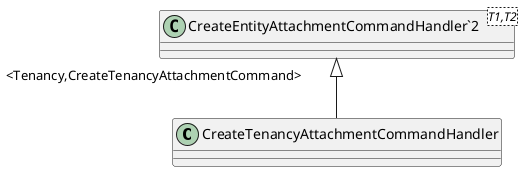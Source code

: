 @startuml
class CreateTenancyAttachmentCommandHandler {
}
class "CreateEntityAttachmentCommandHandler`2"<T1,T2> {
}
"CreateEntityAttachmentCommandHandler`2" "<Tenancy,CreateTenancyAttachmentCommand>" <|-- CreateTenancyAttachmentCommandHandler
@enduml
